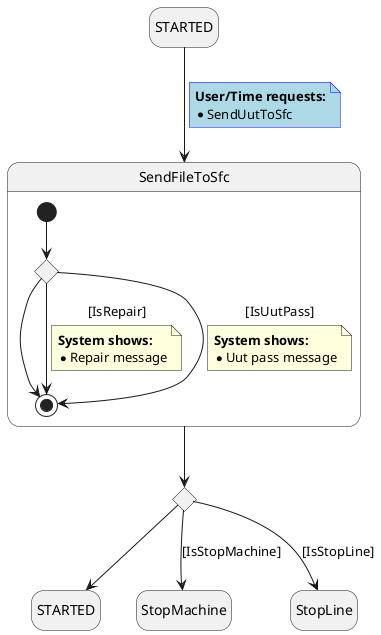 @startuml SendFileToSfc Use Case Detail
hide empty description

state STARTED1 as "STARTED"
state StopMachine
state StopLine
state IF2 <<choice>>

STARTED --> SendFileToSfc
    note on link #LightBlue;line:blue;
        **User/Time requests:**
        * SendUutToSfc
    end note 

state SendFileToSfc {  
    state IF1 <<choice>>
    
    [*] --> IF1              
     
    IF1 --> [*] 
    IF1 --> [*] : [IsRepair]    
        note on link
          **System shows:**
          * Repair message
        end note         
    IF1 --> [*] : [IsUutPass]  
        note on link
          **System shows:**
          * Uut pass message
        end note     
        
}
SendFileToSfc --> IF2

IF2 --> StopMachine : [IsStopMachine]        
IF2 --> StopLine : [IsStopLine]
IF2 --> STARTED1
@enduml